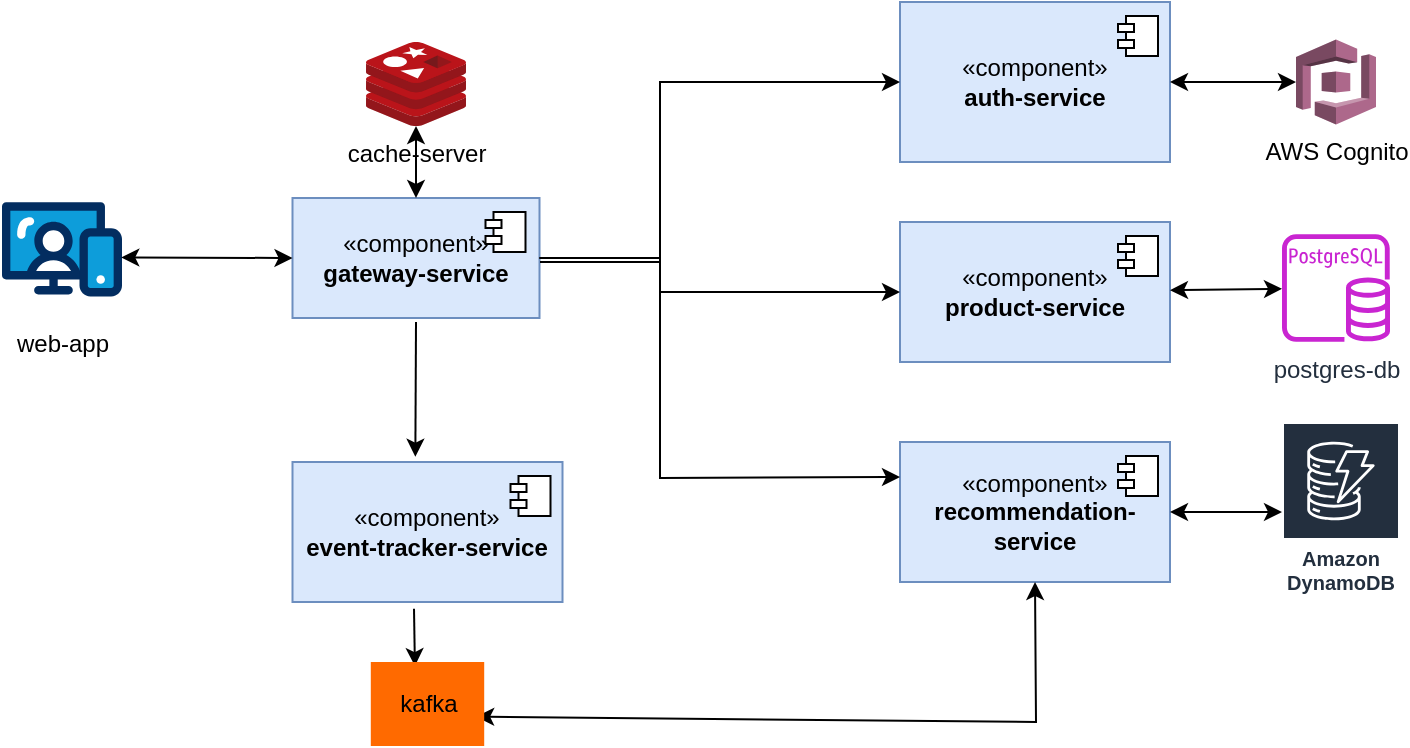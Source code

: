 <mxfile version="27.0.5">
  <diagram name="Page-1" id="gzUDZ-F-FBugaIXSznjg">
    <mxGraphModel dx="1213" dy="828" grid="1" gridSize="10" guides="1" tooltips="1" connect="1" arrows="1" fold="1" page="1" pageScale="1" pageWidth="850" pageHeight="1100" math="0" shadow="0">
      <root>
        <mxCell id="0" />
        <mxCell id="1" parent="0" />
        <mxCell id="szNpqcLp0njQ0MlbSgfq-1" value="«component»&lt;br&gt;&lt;b&gt;gateway-service&lt;/b&gt;" style="html=1;dropTarget=0;whiteSpace=wrap;fillColor=#dae8fc;strokeColor=#6c8ebf;" vertex="1" parent="1">
          <mxGeometry x="216.25" y="138" width="123.5" height="60" as="geometry" />
        </mxCell>
        <mxCell id="szNpqcLp0njQ0MlbSgfq-2" value="" style="shape=module;jettyWidth=8;jettyHeight=4;" vertex="1" parent="szNpqcLp0njQ0MlbSgfq-1">
          <mxGeometry x="1" width="20" height="20" relative="1" as="geometry">
            <mxPoint x="-27" y="7" as="offset" />
          </mxGeometry>
        </mxCell>
        <mxCell id="szNpqcLp0njQ0MlbSgfq-3" value="«component»&lt;br&gt;&lt;b&gt;auth-service&lt;/b&gt;" style="html=1;dropTarget=0;whiteSpace=wrap;fillColor=#dae8fc;strokeColor=#6c8ebf;" vertex="1" parent="1">
          <mxGeometry x="520" y="40" width="135" height="80" as="geometry" />
        </mxCell>
        <mxCell id="szNpqcLp0njQ0MlbSgfq-4" value="" style="shape=module;jettyWidth=8;jettyHeight=4;" vertex="1" parent="szNpqcLp0njQ0MlbSgfq-3">
          <mxGeometry x="1" width="20" height="20" relative="1" as="geometry">
            <mxPoint x="-26" y="7" as="offset" />
          </mxGeometry>
        </mxCell>
        <mxCell id="szNpqcLp0njQ0MlbSgfq-5" value="«component»&lt;br&gt;&lt;b&gt;product-service&lt;/b&gt;" style="html=1;dropTarget=0;whiteSpace=wrap;fillColor=#dae8fc;strokeColor=#6c8ebf;" vertex="1" parent="1">
          <mxGeometry x="520" y="150" width="135" height="70" as="geometry" />
        </mxCell>
        <mxCell id="szNpqcLp0njQ0MlbSgfq-6" value="" style="shape=module;jettyWidth=8;jettyHeight=4;" vertex="1" parent="szNpqcLp0njQ0MlbSgfq-5">
          <mxGeometry x="1" width="20" height="20" relative="1" as="geometry">
            <mxPoint x="-26" y="7" as="offset" />
          </mxGeometry>
        </mxCell>
        <mxCell id="szNpqcLp0njQ0MlbSgfq-7" value="«component»&lt;br&gt;&lt;b&gt;recommendation-service&lt;/b&gt;" style="html=1;dropTarget=0;whiteSpace=wrap;fillColor=#dae8fc;strokeColor=#6c8ebf;" vertex="1" parent="1">
          <mxGeometry x="520" y="260" width="135" height="70" as="geometry" />
        </mxCell>
        <mxCell id="szNpqcLp0njQ0MlbSgfq-8" value="" style="shape=module;jettyWidth=8;jettyHeight=4;" vertex="1" parent="szNpqcLp0njQ0MlbSgfq-7">
          <mxGeometry x="1" width="20" height="20" relative="1" as="geometry">
            <mxPoint x="-26" y="7" as="offset" />
          </mxGeometry>
        </mxCell>
        <mxCell id="szNpqcLp0njQ0MlbSgfq-11" value="cache-server" style="image;sketch=0;aspect=fixed;html=1;points=[];align=center;fontSize=12;image=img/lib/mscae/Cache_Redis_Product.svg;" vertex="1" parent="1">
          <mxGeometry x="253" y="60" width="50" height="42" as="geometry" />
        </mxCell>
        <mxCell id="szNpqcLp0njQ0MlbSgfq-14" value="" style="endArrow=classic;startArrow=classic;html=1;rounded=0;exitX=0.5;exitY=0;exitDx=0;exitDy=0;" edge="1" parent="1" source="szNpqcLp0njQ0MlbSgfq-1" target="szNpqcLp0njQ0MlbSgfq-11">
          <mxGeometry width="50" height="50" relative="1" as="geometry">
            <mxPoint x="258" y="360" as="sourcePoint" />
            <mxPoint x="308" y="310" as="targetPoint" />
          </mxGeometry>
        </mxCell>
        <mxCell id="szNpqcLp0njQ0MlbSgfq-17" value="postgres-db" style="sketch=0;outlineConnect=0;fontColor=#232F3E;gradientColor=none;fillColor=#C925D1;strokeColor=none;dashed=0;verticalLabelPosition=bottom;verticalAlign=top;align=center;html=1;fontSize=12;fontStyle=0;aspect=fixed;pointerEvents=1;shape=mxgraph.aws4.rds_postgresql_instance;" vertex="1" parent="1">
          <mxGeometry x="711" y="156" width="54" height="54" as="geometry" />
        </mxCell>
        <mxCell id="szNpqcLp0njQ0MlbSgfq-19" value="AWS Cognito" style="outlineConnect=0;dashed=0;verticalLabelPosition=bottom;verticalAlign=top;align=center;html=1;shape=mxgraph.aws3.cognito;fillColor=#AD688B;gradientColor=none;" vertex="1" parent="1">
          <mxGeometry x="718" y="58.75" width="40" height="42.5" as="geometry" />
        </mxCell>
        <mxCell id="szNpqcLp0njQ0MlbSgfq-21" value="" style="endArrow=classic;startArrow=classic;html=1;rounded=0;" edge="1" parent="1" source="szNpqcLp0njQ0MlbSgfq-5" target="szNpqcLp0njQ0MlbSgfq-17">
          <mxGeometry width="50" height="50" relative="1" as="geometry">
            <mxPoint x="506" y="315" as="sourcePoint" />
            <mxPoint x="558" y="315" as="targetPoint" />
          </mxGeometry>
        </mxCell>
        <mxCell id="szNpqcLp0njQ0MlbSgfq-22" value="" style="endArrow=classic;startArrow=classic;html=1;rounded=0;exitX=1;exitY=0.5;exitDx=0;exitDy=0;" edge="1" parent="1" source="szNpqcLp0njQ0MlbSgfq-3" target="szNpqcLp0njQ0MlbSgfq-19">
          <mxGeometry width="50" height="50" relative="1" as="geometry">
            <mxPoint x="665" y="205" as="sourcePoint" />
            <mxPoint x="721" y="205" as="targetPoint" />
          </mxGeometry>
        </mxCell>
        <mxCell id="szNpqcLp0njQ0MlbSgfq-23" value="web-app" style="verticalLabelPosition=bottom;aspect=fixed;html=1;shape=mxgraph.salesforce.web;" vertex="1" parent="1">
          <mxGeometry x="71" y="140" width="60" height="47.4" as="geometry" />
        </mxCell>
        <mxCell id="szNpqcLp0njQ0MlbSgfq-26" value="" style="endArrow=classic;startArrow=classic;html=1;rounded=0;exitX=0.994;exitY=0.585;exitDx=0;exitDy=0;exitPerimeter=0;entryX=0;entryY=0.5;entryDx=0;entryDy=0;" edge="1" parent="1" source="szNpqcLp0njQ0MlbSgfq-23" target="szNpqcLp0njQ0MlbSgfq-1">
          <mxGeometry width="50" height="50" relative="1" as="geometry">
            <mxPoint x="180" y="330" as="sourcePoint" />
            <mxPoint x="230" y="280" as="targetPoint" />
          </mxGeometry>
        </mxCell>
        <mxCell id="szNpqcLp0njQ0MlbSgfq-27" value="" style="endArrow=classic;html=1;rounded=0;exitX=1;exitY=0.5;exitDx=0;exitDy=0;entryX=0;entryY=0.5;entryDx=0;entryDy=0;" edge="1" parent="1" source="szNpqcLp0njQ0MlbSgfq-1" target="szNpqcLp0njQ0MlbSgfq-3">
          <mxGeometry width="50" height="50" relative="1" as="geometry">
            <mxPoint x="370" y="180" as="sourcePoint" />
            <mxPoint x="420" y="130" as="targetPoint" />
            <Array as="points">
              <mxPoint x="400" y="168" />
              <mxPoint x="400" y="80" />
            </Array>
          </mxGeometry>
        </mxCell>
        <mxCell id="szNpqcLp0njQ0MlbSgfq-28" value="" style="endArrow=classic;html=1;rounded=0;exitX=1;exitY=0.5;exitDx=0;exitDy=0;entryX=0;entryY=0.5;entryDx=0;entryDy=0;" edge="1" parent="1" source="szNpqcLp0njQ0MlbSgfq-1" target="szNpqcLp0njQ0MlbSgfq-5">
          <mxGeometry width="50" height="50" relative="1" as="geometry">
            <mxPoint x="410" y="230" as="sourcePoint" />
            <mxPoint x="460" y="180" as="targetPoint" />
            <Array as="points">
              <mxPoint x="400" y="168" />
              <mxPoint x="400" y="185" />
            </Array>
          </mxGeometry>
        </mxCell>
        <mxCell id="szNpqcLp0njQ0MlbSgfq-29" value="" style="endArrow=classic;html=1;rounded=0;entryX=0;entryY=0.25;entryDx=0;entryDy=0;" edge="1" parent="1" target="szNpqcLp0njQ0MlbSgfq-7">
          <mxGeometry width="50" height="50" relative="1" as="geometry">
            <mxPoint x="340" y="170" as="sourcePoint" />
            <mxPoint x="400" y="200" as="targetPoint" />
            <Array as="points">
              <mxPoint x="400" y="170" />
              <mxPoint x="400" y="278" />
            </Array>
          </mxGeometry>
        </mxCell>
        <mxCell id="szNpqcLp0njQ0MlbSgfq-32" value="«component»&lt;br&gt;&lt;b&gt;event-tracker-service&lt;/b&gt;" style="html=1;dropTarget=0;whiteSpace=wrap;fillColor=#dae8fc;strokeColor=#6c8ebf;" vertex="1" parent="1">
          <mxGeometry x="216.25" y="270" width="135" height="70" as="geometry" />
        </mxCell>
        <mxCell id="szNpqcLp0njQ0MlbSgfq-33" value="" style="shape=module;jettyWidth=8;jettyHeight=4;" vertex="1" parent="szNpqcLp0njQ0MlbSgfq-32">
          <mxGeometry x="1" width="20" height="20" relative="1" as="geometry">
            <mxPoint x="-26" y="7" as="offset" />
          </mxGeometry>
        </mxCell>
        <mxCell id="szNpqcLp0njQ0MlbSgfq-34" value="" style="endArrow=classic;html=1;rounded=0;entryX=0.455;entryY=-0.038;entryDx=0;entryDy=0;entryPerimeter=0;" edge="1" parent="1" target="szNpqcLp0njQ0MlbSgfq-32">
          <mxGeometry width="50" height="50" relative="1" as="geometry">
            <mxPoint x="278" y="200" as="sourcePoint" />
            <mxPoint x="190" y="230" as="targetPoint" />
          </mxGeometry>
        </mxCell>
        <mxCell id="szNpqcLp0njQ0MlbSgfq-35" value="" style="endArrow=classic;html=1;rounded=0;exitX=0.45;exitY=1.048;exitDx=0;exitDy=0;exitPerimeter=0;entryX=0.389;entryY=0.048;entryDx=0;entryDy=0;entryPerimeter=0;" edge="1" parent="1" source="szNpqcLp0njQ0MlbSgfq-32" target="szNpqcLp0njQ0MlbSgfq-38">
          <mxGeometry width="50" height="50" relative="1" as="geometry">
            <mxPoint x="390" y="550" as="sourcePoint" />
            <mxPoint x="278" y="370" as="targetPoint" />
          </mxGeometry>
        </mxCell>
        <mxCell id="szNpqcLp0njQ0MlbSgfq-37" value="" style="endArrow=classic;startArrow=classic;html=1;rounded=0;exitX=0.929;exitY=0.651;exitDx=0;exitDy=0;exitPerimeter=0;entryX=0.5;entryY=1;entryDx=0;entryDy=0;" edge="1" parent="1" source="szNpqcLp0njQ0MlbSgfq-38" target="szNpqcLp0njQ0MlbSgfq-7">
          <mxGeometry width="50" height="50" relative="1" as="geometry">
            <mxPoint x="305" y="397" as="sourcePoint" />
            <mxPoint x="500" y="360" as="targetPoint" />
            <Array as="points">
              <mxPoint x="588" y="400" />
            </Array>
          </mxGeometry>
        </mxCell>
        <mxCell id="szNpqcLp0njQ0MlbSgfq-38" value="kafka" style="points=[];aspect=fixed;html=1;align=center;shadow=0;dashed=0;fillColor=#FF6A00;strokeColor=none;shape=mxgraph.alibaba_cloud.kafka;" vertex="1" parent="1">
          <mxGeometry x="255.4" y="370" width="56.7" height="42" as="geometry" />
        </mxCell>
        <mxCell id="szNpqcLp0njQ0MlbSgfq-39" value="Amazon DynamoDB" style="sketch=0;outlineConnect=0;fontColor=#232F3E;gradientColor=none;strokeColor=#ffffff;fillColor=#232F3E;dashed=0;verticalLabelPosition=middle;verticalAlign=bottom;align=center;html=1;whiteSpace=wrap;fontSize=10;fontStyle=1;spacing=3;shape=mxgraph.aws4.productIcon;prIcon=mxgraph.aws4.dynamodb;" vertex="1" parent="1">
          <mxGeometry x="711" y="250" width="59" height="90" as="geometry" />
        </mxCell>
        <mxCell id="szNpqcLp0njQ0MlbSgfq-40" value="" style="endArrow=classic;startArrow=classic;html=1;rounded=0;exitX=1;exitY=0.5;exitDx=0;exitDy=0;" edge="1" parent="1" source="szNpqcLp0njQ0MlbSgfq-7" target="szNpqcLp0njQ0MlbSgfq-39">
          <mxGeometry width="50" height="50" relative="1" as="geometry">
            <mxPoint x="730" y="460" as="sourcePoint" />
            <mxPoint x="780" y="410" as="targetPoint" />
          </mxGeometry>
        </mxCell>
      </root>
    </mxGraphModel>
  </diagram>
</mxfile>

